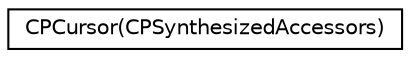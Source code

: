 digraph "Graphical Class Hierarchy"
{
  edge [fontname="Helvetica",fontsize="10",labelfontname="Helvetica",labelfontsize="10"];
  node [fontname="Helvetica",fontsize="10",shape=record];
  rankdir="LR";
  Node1 [label="CPCursor(CPSynthesizedAccessors)",height=0.2,width=0.4,color="black", fillcolor="white", style="filled",URL="$category_c_p_cursor_07_c_p_synthesized_accessors_08.html"];
}
